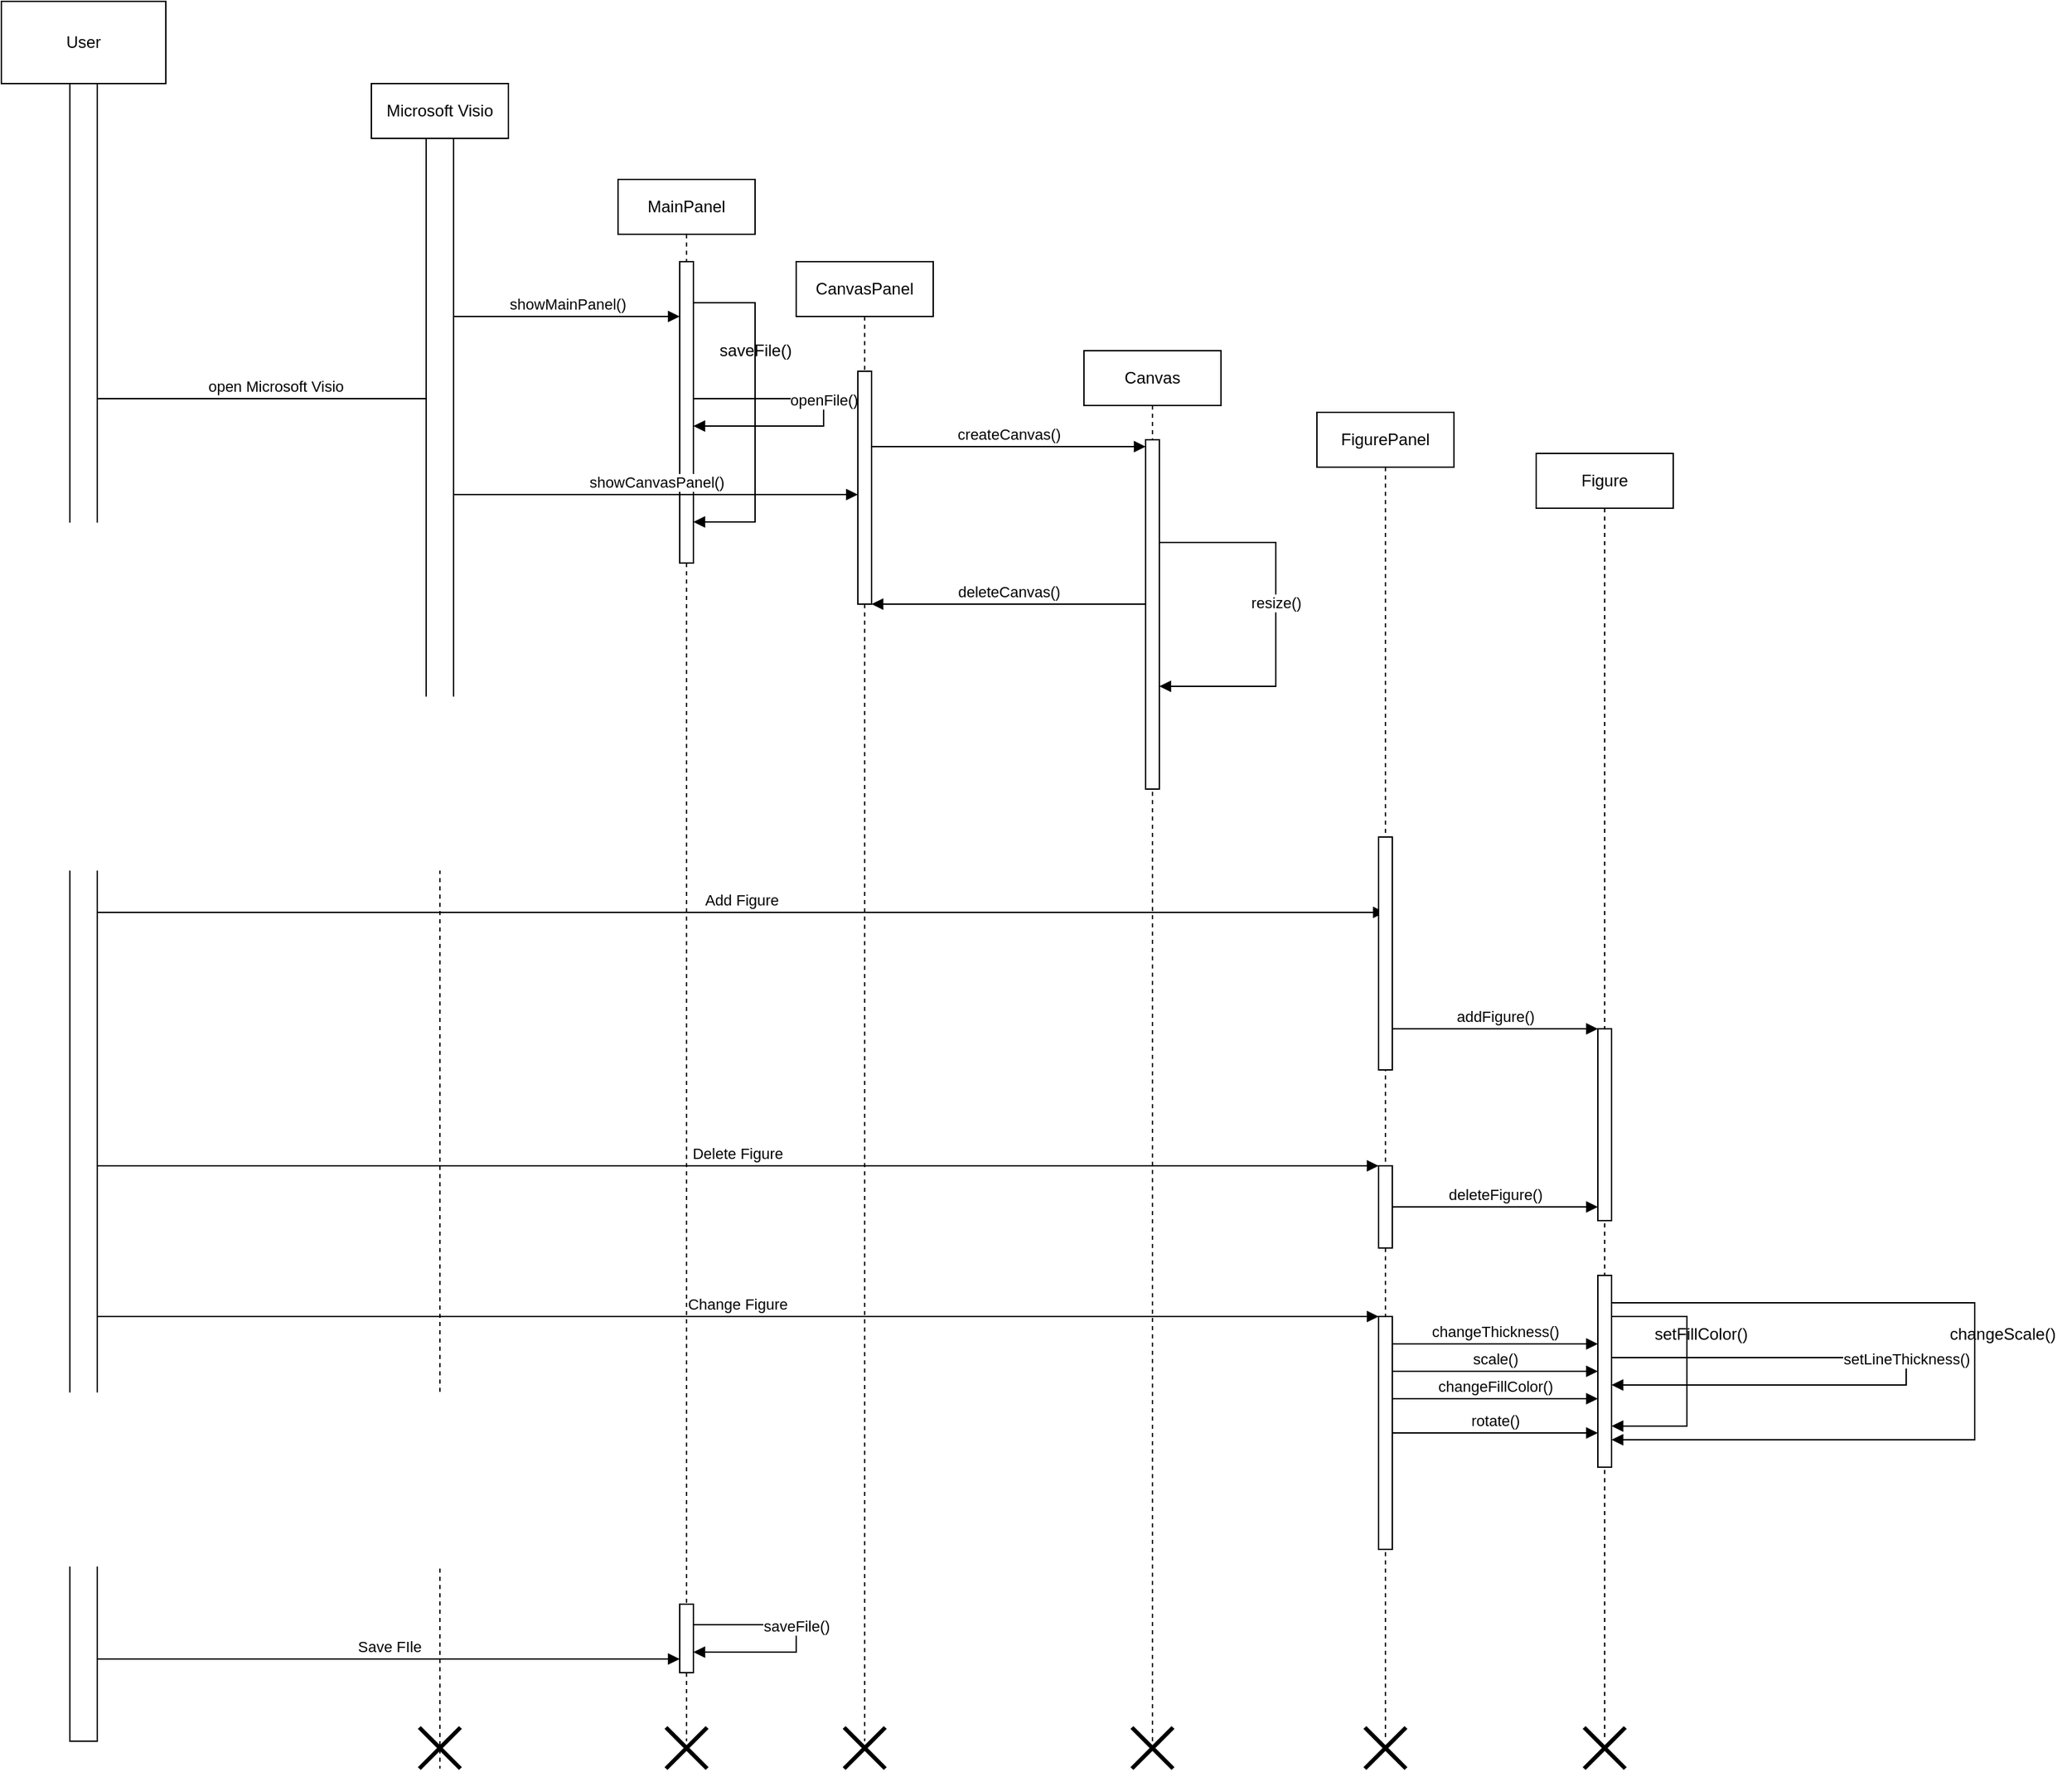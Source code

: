 <mxfile version="22.0.2" type="device">
  <diagram name="Page-1" id="13e1069c-82ec-6db2-03f1-153e76fe0fe0">
    <mxGraphModel dx="2765" dy="1533" grid="1" gridSize="10" guides="1" tooltips="1" connect="1" arrows="1" fold="1" page="1" pageScale="1" pageWidth="1100" pageHeight="850" background="none" math="0" shadow="0">
      <root>
        <mxCell id="0" />
        <mxCell id="1" parent="0" />
        <mxCell id="jirRao2P084-9lLm73-w-5" value="" style="html=1;points=[[0,0,0,0,5],[0,1,0,0,-5],[1,0,0,0,5],[1,1,0,0,-5]];perimeter=orthogonalPerimeter;outlineConnect=0;targetShapes=umlLifeline;portConstraint=eastwest;newEdgeStyle={&quot;curved&quot;:0,&quot;rounded&quot;:0};" vertex="1" parent="1">
          <mxGeometry x="130" y="230" width="20" height="1210" as="geometry" />
        </mxCell>
        <mxCell id="jirRao2P084-9lLm73-w-9" value="" style="endArrow=none;dashed=1;html=1;rounded=0;" edge="1" parent="1" source="jirRao2P084-9lLm73-w-5" target="jirRao2P084-9lLm73-w-67">
          <mxGeometry width="50" height="50" relative="1" as="geometry">
            <mxPoint x="130" y="190" as="sourcePoint" />
            <mxPoint x="140" y="70" as="targetPoint" />
          </mxGeometry>
        </mxCell>
        <mxCell id="jirRao2P084-9lLm73-w-19" value="open Microsoft Visio" style="html=1;verticalAlign=bottom;endArrow=block;curved=0;rounded=0;" edge="1" parent="1" source="jirRao2P084-9lLm73-w-5">
          <mxGeometry width="80" relative="1" as="geometry">
            <mxPoint x="170" y="460" as="sourcePoint" />
            <mxPoint x="410" y="460" as="targetPoint" />
          </mxGeometry>
        </mxCell>
        <mxCell id="jirRao2P084-9lLm73-w-24" value="showMainPanel()" style="html=1;verticalAlign=bottom;endArrow=block;curved=0;rounded=0;" edge="1" parent="1" target="jirRao2P084-9lLm73-w-37">
          <mxGeometry width="80" relative="1" as="geometry">
            <mxPoint x="410" y="400" as="sourcePoint" />
            <mxPoint x="530" y="400" as="targetPoint" />
          </mxGeometry>
        </mxCell>
        <mxCell id="jirRao2P084-9lLm73-w-26" value="Microsoft Visio" style="shape=umlLifeline;perimeter=lifelinePerimeter;whiteSpace=wrap;html=1;container=0;dropTarget=0;collapsible=0;recursiveResize=0;outlineConnect=0;portConstraint=eastwest;newEdgeStyle={&quot;edgeStyle&quot;:&quot;elbowEdgeStyle&quot;,&quot;elbow&quot;:&quot;vertical&quot;,&quot;curved&quot;:0,&quot;rounded&quot;:0};" vertex="1" parent="1">
          <mxGeometry x="350" y="230" width="100" height="1230" as="geometry" />
        </mxCell>
        <mxCell id="jirRao2P084-9lLm73-w-10" value="" style="html=1;points=[[0,0,0,0,5],[0,1,0,0,-5],[1,0,0,0,5],[1,1,0,0,-5]];perimeter=orthogonalPerimeter;outlineConnect=0;targetShapes=umlLifeline;portConstraint=eastwest;newEdgeStyle={&quot;curved&quot;:0,&quot;rounded&quot;:0};" vertex="1" parent="jirRao2P084-9lLm73-w-26">
          <mxGeometry x="40" y="40" width="20" height="520" as="geometry" />
        </mxCell>
        <mxCell id="jirRao2P084-9lLm73-w-101" value="" style="shape=umlDestroy;whiteSpace=wrap;html=1;strokeWidth=3;targetShapes=umlLifeline;" vertex="1" parent="jirRao2P084-9lLm73-w-26">
          <mxGeometry x="35" y="1200" width="30" height="30" as="geometry" />
        </mxCell>
        <mxCell id="jirRao2P084-9lLm73-w-27" value="MainPanel" style="shape=umlLifeline;perimeter=lifelinePerimeter;whiteSpace=wrap;html=1;container=0;dropTarget=0;collapsible=0;recursiveResize=0;outlineConnect=0;portConstraint=eastwest;newEdgeStyle={&quot;edgeStyle&quot;:&quot;elbowEdgeStyle&quot;,&quot;elbow&quot;:&quot;vertical&quot;,&quot;curved&quot;:0,&quot;rounded&quot;:0};" vertex="1" parent="1">
          <mxGeometry x="530" y="300" width="100" height="1140" as="geometry" />
        </mxCell>
        <mxCell id="jirRao2P084-9lLm73-w-37" value="" style="html=1;points=[[0,0,0,0,5],[0,1,0,0,-5],[1,0,0,0,5],[1,1,0,0,-5]];perimeter=orthogonalPerimeter;outlineConnect=0;targetShapes=umlLifeline;portConstraint=eastwest;newEdgeStyle={&quot;curved&quot;:0,&quot;rounded&quot;:0};" vertex="1" parent="jirRao2P084-9lLm73-w-27">
          <mxGeometry x="45" y="60" width="10" height="220" as="geometry" />
        </mxCell>
        <mxCell id="jirRao2P084-9lLm73-w-59" value="" style="html=1;verticalAlign=bottom;endArrow=block;curved=0;rounded=0;" edge="1" parent="jirRao2P084-9lLm73-w-27" source="jirRao2P084-9lLm73-w-37" target="jirRao2P084-9lLm73-w-37">
          <mxGeometry width="80" relative="1" as="geometry">
            <mxPoint x="65" y="150" as="sourcePoint" />
            <mxPoint x="230" y="150" as="targetPoint" />
            <Array as="points">
              <mxPoint x="100" y="250" />
            </Array>
          </mxGeometry>
        </mxCell>
        <mxCell id="jirRao2P084-9lLm73-w-60" value="openFile()" style="html=1;verticalAlign=bottom;endArrow=block;curved=0;rounded=0;" edge="1" parent="jirRao2P084-9lLm73-w-27" source="jirRao2P084-9lLm73-w-37" target="jirRao2P084-9lLm73-w-37">
          <mxGeometry width="80" relative="1" as="geometry">
            <mxPoint x="90" y="170" as="sourcePoint" />
            <mxPoint x="90" y="190" as="targetPoint" />
            <Array as="points">
              <mxPoint x="150" y="170" />
            </Array>
          </mxGeometry>
        </mxCell>
        <mxCell id="jirRao2P084-9lLm73-w-93" value="" style="html=1;points=[[0,0,0,0,5],[0,1,0,0,-5],[1,0,0,0,5],[1,1,0,0,-5]];perimeter=orthogonalPerimeter;outlineConnect=0;targetShapes=umlLifeline;portConstraint=eastwest;newEdgeStyle={&quot;curved&quot;:0,&quot;rounded&quot;:0};" vertex="1" parent="jirRao2P084-9lLm73-w-27">
          <mxGeometry x="45" y="1040" width="10" height="50" as="geometry" />
        </mxCell>
        <mxCell id="jirRao2P084-9lLm73-w-94" value="saveFile()" style="html=1;verticalAlign=bottom;endArrow=block;curved=0;rounded=0;" edge="1" parent="jirRao2P084-9lLm73-w-27" source="jirRao2P084-9lLm73-w-93" target="jirRao2P084-9lLm73-w-93">
          <mxGeometry width="80" relative="1" as="geometry">
            <mxPoint x="80" y="1035" as="sourcePoint" />
            <mxPoint x="80" y="1140" as="targetPoint" />
            <Array as="points">
              <mxPoint x="130" y="1060" />
            </Array>
          </mxGeometry>
        </mxCell>
        <mxCell id="jirRao2P084-9lLm73-w-29" value="Canvas" style="shape=umlLifeline;perimeter=lifelinePerimeter;whiteSpace=wrap;html=1;container=0;dropTarget=0;collapsible=0;recursiveResize=0;outlineConnect=0;portConstraint=eastwest;newEdgeStyle={&quot;edgeStyle&quot;:&quot;elbowEdgeStyle&quot;,&quot;elbow&quot;:&quot;vertical&quot;,&quot;curved&quot;:0,&quot;rounded&quot;:0};" vertex="1" parent="1">
          <mxGeometry x="870" y="425" width="100" height="1015" as="geometry" />
        </mxCell>
        <mxCell id="jirRao2P084-9lLm73-w-30" value="" style="shape=umlDestroy;whiteSpace=wrap;html=1;strokeWidth=3;targetShapes=umlLifeline;" vertex="1" parent="jirRao2P084-9lLm73-w-29">
          <mxGeometry x="35" y="1005" width="30" height="30" as="geometry" />
        </mxCell>
        <mxCell id="jirRao2P084-9lLm73-w-39" value="" style="html=1;points=[[0,0,0,0,5],[0,1,0,0,-5],[1,0,0,0,5],[1,1,0,0,-5]];perimeter=orthogonalPerimeter;outlineConnect=0;targetShapes=umlLifeline;portConstraint=eastwest;newEdgeStyle={&quot;curved&quot;:0,&quot;rounded&quot;:0};" vertex="1" parent="jirRao2P084-9lLm73-w-29">
          <mxGeometry x="45" y="65" width="10" height="255" as="geometry" />
        </mxCell>
        <mxCell id="jirRao2P084-9lLm73-w-50" value="resize()" style="html=1;verticalAlign=bottom;endArrow=block;curved=0;rounded=0;" edge="1" parent="jirRao2P084-9lLm73-w-29" source="jirRao2P084-9lLm73-w-39" target="jirRao2P084-9lLm73-w-39">
          <mxGeometry width="80" relative="1" as="geometry">
            <mxPoint x="80" y="115" as="sourcePoint" />
            <mxPoint x="280" y="115" as="targetPoint" />
            <Array as="points">
              <mxPoint x="140" y="245" />
            </Array>
          </mxGeometry>
        </mxCell>
        <mxCell id="jirRao2P084-9lLm73-w-31" value="createCanvas()" style="html=1;verticalAlign=bottom;endArrow=block;curved=0;rounded=0;entryX=0;entryY=0;entryDx=0;entryDy=5;entryPerimeter=0;" edge="1" parent="1" source="jirRao2P084-9lLm73-w-36" target="jirRao2P084-9lLm73-w-39">
          <mxGeometry width="80" relative="1" as="geometry">
            <mxPoint x="760.0" y="500" as="sourcePoint" />
            <mxPoint x="870" y="500" as="targetPoint" />
          </mxGeometry>
        </mxCell>
        <mxCell id="jirRao2P084-9lLm73-w-33" value="CanvasPanel" style="shape=umlLifeline;perimeter=lifelinePerimeter;whiteSpace=wrap;html=1;container=0;dropTarget=0;collapsible=0;recursiveResize=0;outlineConnect=0;portConstraint=eastwest;newEdgeStyle={&quot;edgeStyle&quot;:&quot;elbowEdgeStyle&quot;,&quot;elbow&quot;:&quot;vertical&quot;,&quot;curved&quot;:0,&quot;rounded&quot;:0};" vertex="1" parent="1">
          <mxGeometry x="660" y="360" width="100" height="1080" as="geometry" />
        </mxCell>
        <mxCell id="jirRao2P084-9lLm73-w-36" value="" style="html=1;points=[[0,0,0,0,5],[0,1,0,0,-5],[1,0,0,0,5],[1,1,0,0,-5]];perimeter=orthogonalPerimeter;outlineConnect=0;targetShapes=umlLifeline;portConstraint=eastwest;newEdgeStyle={&quot;curved&quot;:0,&quot;rounded&quot;:0};" vertex="1" parent="jirRao2P084-9lLm73-w-33">
          <mxGeometry x="45" y="80" width="10" height="170" as="geometry" />
        </mxCell>
        <mxCell id="jirRao2P084-9lLm73-w-35" value="showCanvasPanel()" style="html=1;verticalAlign=bottom;endArrow=block;curved=0;rounded=0;" edge="1" parent="1" source="jirRao2P084-9lLm73-w-10" target="jirRao2P084-9lLm73-w-36">
          <mxGeometry width="80" relative="1" as="geometry">
            <mxPoint x="400" y="470" as="sourcePoint" />
            <mxPoint x="679.5" y="470" as="targetPoint" />
          </mxGeometry>
        </mxCell>
        <mxCell id="jirRao2P084-9lLm73-w-40" value="deleteCanvas()" style="html=1;verticalAlign=bottom;endArrow=block;curved=0;rounded=0;" edge="1" parent="1" source="jirRao2P084-9lLm73-w-39" target="jirRao2P084-9lLm73-w-36">
          <mxGeometry width="80" relative="1" as="geometry">
            <mxPoint x="920" y="560" as="sourcePoint" />
            <mxPoint x="720" y="560" as="targetPoint" />
          </mxGeometry>
        </mxCell>
        <mxCell id="jirRao2P084-9lLm73-w-41" value="addFigure()" style="html=1;verticalAlign=bottom;endArrow=block;curved=0;rounded=0;" edge="1" parent="1" source="jirRao2P084-9lLm73-w-72" target="jirRao2P084-9lLm73-w-44">
          <mxGeometry width="80" relative="1" as="geometry">
            <mxPoint x="925" y="850" as="sourcePoint" />
            <mxPoint x="1120" y="860" as="targetPoint" />
            <mxPoint as="offset" />
          </mxGeometry>
        </mxCell>
        <mxCell id="jirRao2P084-9lLm73-w-42" value="Figure" style="shape=umlLifeline;perimeter=lifelinePerimeter;whiteSpace=wrap;html=1;container=0;dropTarget=0;collapsible=0;recursiveResize=0;outlineConnect=0;portConstraint=eastwest;newEdgeStyle={&quot;edgeStyle&quot;:&quot;elbowEdgeStyle&quot;,&quot;elbow&quot;:&quot;vertical&quot;,&quot;curved&quot;:0,&quot;rounded&quot;:0};" vertex="1" parent="1">
          <mxGeometry x="1200" y="500" width="100" height="940" as="geometry" />
        </mxCell>
        <mxCell id="jirRao2P084-9lLm73-w-43" value="" style="shape=umlDestroy;whiteSpace=wrap;html=1;strokeWidth=3;targetShapes=umlLifeline;" vertex="1" parent="jirRao2P084-9lLm73-w-42">
          <mxGeometry x="35" y="930" width="30" height="30" as="geometry" />
        </mxCell>
        <mxCell id="jirRao2P084-9lLm73-w-44" value="" style="html=1;points=[[0,0,0,0,5],[0,1,0,0,-5],[1,0,0,0,5],[1,1,0,0,-5]];perimeter=orthogonalPerimeter;outlineConnect=0;targetShapes=umlLifeline;portConstraint=eastwest;newEdgeStyle={&quot;curved&quot;:0,&quot;rounded&quot;:0};" vertex="1" parent="jirRao2P084-9lLm73-w-42">
          <mxGeometry x="45" y="420" width="10" height="140" as="geometry" />
        </mxCell>
        <mxCell id="jirRao2P084-9lLm73-w-83" value="" style="html=1;points=[[0,0,0,0,5],[0,1,0,0,-5],[1,0,0,0,5],[1,1,0,0,-5]];perimeter=orthogonalPerimeter;outlineConnect=0;targetShapes=umlLifeline;portConstraint=eastwest;newEdgeStyle={&quot;curved&quot;:0,&quot;rounded&quot;:0};" vertex="1" parent="jirRao2P084-9lLm73-w-42">
          <mxGeometry x="45" y="600" width="10" height="140" as="geometry" />
        </mxCell>
        <mxCell id="jirRao2P084-9lLm73-w-87" value="setLineThickness()" style="html=1;verticalAlign=bottom;endArrow=block;curved=0;rounded=0;" edge="1" parent="jirRao2P084-9lLm73-w-42" source="jirRao2P084-9lLm73-w-83" target="jirRao2P084-9lLm73-w-83">
          <mxGeometry x="-0.001" width="80" relative="1" as="geometry">
            <mxPoint x="130" y="630" as="sourcePoint" />
            <mxPoint x="280" y="630" as="targetPoint" />
            <mxPoint as="offset" />
            <Array as="points">
              <mxPoint x="270" y="670" />
            </Array>
          </mxGeometry>
        </mxCell>
        <mxCell id="jirRao2P084-9lLm73-w-88" value="" style="html=1;verticalAlign=bottom;endArrow=block;curved=0;rounded=0;" edge="1" parent="jirRao2P084-9lLm73-w-42" source="jirRao2P084-9lLm73-w-83" target="jirRao2P084-9lLm73-w-83">
          <mxGeometry x="0.077" y="10" width="80" relative="1" as="geometry">
            <mxPoint x="100" y="710" as="sourcePoint" />
            <mxPoint x="100" y="730" as="targetPoint" />
            <mxPoint as="offset" />
            <Array as="points">
              <mxPoint x="110" y="710" />
            </Array>
          </mxGeometry>
        </mxCell>
        <mxCell id="jirRao2P084-9lLm73-w-99" value="" style="html=1;verticalAlign=bottom;endArrow=block;curved=0;rounded=0;" edge="1" parent="jirRao2P084-9lLm73-w-42" source="jirRao2P084-9lLm73-w-83" target="jirRao2P084-9lLm73-w-83">
          <mxGeometry x="0.077" y="10" width="80" relative="1" as="geometry">
            <mxPoint x="320" y="620" as="sourcePoint" />
            <mxPoint x="320" y="700" as="targetPoint" />
            <mxPoint as="offset" />
            <Array as="points">
              <mxPoint x="320" y="620" />
            </Array>
          </mxGeometry>
        </mxCell>
        <mxCell id="jirRao2P084-9lLm73-w-64" value="saveFile()" style="text;html=1;align=center;verticalAlign=middle;resizable=0;points=[];autosize=1;strokeColor=none;fillColor=none;" vertex="1" parent="1">
          <mxGeometry x="590" y="410" width="80" height="30" as="geometry" />
        </mxCell>
        <mxCell id="jirRao2P084-9lLm73-w-66" value="Add Figure" style="html=1;verticalAlign=bottom;endArrow=block;curved=0;rounded=0;" edge="1" parent="1" source="jirRao2P084-9lLm73-w-5" target="jirRao2P084-9lLm73-w-70">
          <mxGeometry x="-0.001" width="80" relative="1" as="geometry">
            <mxPoint x="540" y="829.71" as="sourcePoint" />
            <mxPoint x="915" y="865" as="targetPoint" />
            <mxPoint as="offset" />
          </mxGeometry>
        </mxCell>
        <mxCell id="jirRao2P084-9lLm73-w-67" value="User" style="rounded=0;whiteSpace=wrap;html=1;" vertex="1" parent="1">
          <mxGeometry x="80" y="170" width="120" height="60" as="geometry" />
        </mxCell>
        <mxCell id="jirRao2P084-9lLm73-w-69" value="Delete Figure" style="html=1;verticalAlign=bottom;endArrow=block;curved=0;rounded=0;" edge="1" parent="1" source="jirRao2P084-9lLm73-w-5" target="jirRao2P084-9lLm73-w-75">
          <mxGeometry x="-0.001" width="80" relative="1" as="geometry">
            <mxPoint x="150" y="1050" as="sourcePoint" />
            <mxPoint x="1085" y="1050" as="targetPoint" />
            <mxPoint as="offset" />
          </mxGeometry>
        </mxCell>
        <mxCell id="jirRao2P084-9lLm73-w-70" value="FigurePanel" style="shape=umlLifeline;perimeter=lifelinePerimeter;whiteSpace=wrap;html=1;container=0;dropTarget=0;collapsible=0;recursiveResize=0;outlineConnect=0;portConstraint=eastwest;newEdgeStyle={&quot;edgeStyle&quot;:&quot;elbowEdgeStyle&quot;,&quot;elbow&quot;:&quot;vertical&quot;,&quot;curved&quot;:0,&quot;rounded&quot;:0};" vertex="1" parent="1">
          <mxGeometry x="1040" y="470" width="100" height="970" as="geometry" />
        </mxCell>
        <mxCell id="jirRao2P084-9lLm73-w-72" value="" style="html=1;points=[[0,0,0,0,5],[0,1,0,0,-5],[1,0,0,0,5],[1,1,0,0,-5]];perimeter=orthogonalPerimeter;outlineConnect=0;targetShapes=umlLifeline;portConstraint=eastwest;newEdgeStyle={&quot;curved&quot;:0,&quot;rounded&quot;:0};" vertex="1" parent="jirRao2P084-9lLm73-w-70">
          <mxGeometry x="45" y="310" width="10" height="170" as="geometry" />
        </mxCell>
        <mxCell id="jirRao2P084-9lLm73-w-75" value="" style="html=1;points=[[0,0,0,0,5],[0,1,0,0,-5],[1,0,0,0,5],[1,1,0,0,-5]];perimeter=orthogonalPerimeter;outlineConnect=0;targetShapes=umlLifeline;portConstraint=eastwest;newEdgeStyle={&quot;curved&quot;:0,&quot;rounded&quot;:0};" vertex="1" parent="jirRao2P084-9lLm73-w-70">
          <mxGeometry x="45" y="550" width="10" height="60" as="geometry" />
        </mxCell>
        <mxCell id="jirRao2P084-9lLm73-w-78" value="" style="html=1;points=[[0,0,0,0,5],[0,1,0,0,-5],[1,0,0,0,5],[1,1,0,0,-5]];perimeter=orthogonalPerimeter;outlineConnect=0;targetShapes=umlLifeline;portConstraint=eastwest;newEdgeStyle={&quot;curved&quot;:0,&quot;rounded&quot;:0};" vertex="1" parent="jirRao2P084-9lLm73-w-70">
          <mxGeometry x="45" y="660" width="10" height="170" as="geometry" />
        </mxCell>
        <mxCell id="jirRao2P084-9lLm73-w-76" value="deleteFigure()" style="html=1;verticalAlign=bottom;endArrow=block;curved=0;rounded=0;" edge="1" parent="1" source="jirRao2P084-9lLm73-w-75" target="jirRao2P084-9lLm73-w-44">
          <mxGeometry width="80" relative="1" as="geometry">
            <mxPoint x="1140" y="1060" as="sourcePoint" />
            <mxPoint x="1290" y="1060" as="targetPoint" />
            <mxPoint as="offset" />
          </mxGeometry>
        </mxCell>
        <mxCell id="jirRao2P084-9lLm73-w-77" value="Change Figure" style="html=1;verticalAlign=bottom;endArrow=block;curved=0;rounded=0;" edge="1" parent="1" source="jirRao2P084-9lLm73-w-5" target="jirRao2P084-9lLm73-w-78">
          <mxGeometry x="-0.001" width="80" relative="1" as="geometry">
            <mxPoint x="150" y="1150" as="sourcePoint" />
            <mxPoint x="1085" y="1150" as="targetPoint" />
            <mxPoint as="offset" />
          </mxGeometry>
        </mxCell>
        <mxCell id="jirRao2P084-9lLm73-w-79" value="rotate()" style="html=1;verticalAlign=bottom;endArrow=block;curved=0;rounded=0;" edge="1" parent="1" source="jirRao2P084-9lLm73-w-78" target="jirRao2P084-9lLm73-w-83">
          <mxGeometry x="-0.001" width="80" relative="1" as="geometry">
            <mxPoint x="880" y="1250" as="sourcePoint" />
            <mxPoint x="1815" y="1250" as="targetPoint" />
            <mxPoint as="offset" />
          </mxGeometry>
        </mxCell>
        <mxCell id="jirRao2P084-9lLm73-w-84" value="scale()" style="html=1;verticalAlign=bottom;endArrow=block;curved=0;rounded=0;" edge="1" parent="1" source="jirRao2P084-9lLm73-w-78">
          <mxGeometry x="-0.001" width="80" relative="1" as="geometry">
            <mxPoint x="1089.81" y="1170" as="sourcePoint" />
            <mxPoint x="1245" y="1170" as="targetPoint" />
            <mxPoint as="offset" />
          </mxGeometry>
        </mxCell>
        <mxCell id="jirRao2P084-9lLm73-w-86" value="changeThickness()" style="html=1;verticalAlign=bottom;endArrow=block;curved=0;rounded=0;" edge="1" parent="1">
          <mxGeometry x="-0.001" width="80" relative="1" as="geometry">
            <mxPoint x="1095" y="1150" as="sourcePoint" />
            <mxPoint x="1245" y="1150" as="targetPoint" />
            <mxPoint as="offset" />
          </mxGeometry>
        </mxCell>
        <mxCell id="jirRao2P084-9lLm73-w-89" value="setFillColor()" style="text;html=1;align=center;verticalAlign=middle;resizable=0;points=[];autosize=1;strokeColor=none;fillColor=none;" vertex="1" parent="1">
          <mxGeometry x="1275" y="1128" width="90" height="30" as="geometry" />
        </mxCell>
        <mxCell id="jirRao2P084-9lLm73-w-90" value="changeFillColor()" style="html=1;verticalAlign=bottom;endArrow=block;curved=0;rounded=0;" edge="1" parent="1">
          <mxGeometry x="-0.001" width="80" relative="1" as="geometry">
            <mxPoint x="1095" y="1190" as="sourcePoint" />
            <mxPoint x="1245" y="1190" as="targetPoint" />
            <mxPoint as="offset" />
          </mxGeometry>
        </mxCell>
        <mxCell id="jirRao2P084-9lLm73-w-91" value="Save FIle" style="html=1;verticalAlign=bottom;endArrow=block;curved=0;rounded=0;" edge="1" parent="1" target="jirRao2P084-9lLm73-w-93">
          <mxGeometry x="-0.001" width="80" relative="1" as="geometry">
            <mxPoint x="150" y="1380" as="sourcePoint" />
            <mxPoint x="1085" y="1380" as="targetPoint" />
            <mxPoint as="offset" />
          </mxGeometry>
        </mxCell>
        <mxCell id="jirRao2P084-9lLm73-w-28" value="" style="shape=umlDestroy;whiteSpace=wrap;html=1;strokeWidth=3;targetShapes=umlLifeline;" vertex="1" parent="1">
          <mxGeometry x="565" y="1430" width="30" height="30" as="geometry" />
        </mxCell>
        <mxCell id="jirRao2P084-9lLm73-w-34" value="" style="shape=umlDestroy;whiteSpace=wrap;html=1;strokeWidth=3;targetShapes=umlLifeline;" vertex="1" parent="1">
          <mxGeometry x="695" y="1430" width="30" height="30" as="geometry" />
        </mxCell>
        <mxCell id="jirRao2P084-9lLm73-w-71" value="" style="shape=umlDestroy;whiteSpace=wrap;html=1;strokeWidth=3;targetShapes=umlLifeline;" vertex="1" parent="1">
          <mxGeometry x="1075" y="1430" width="30" height="30" as="geometry" />
        </mxCell>
        <mxCell id="jirRao2P084-9lLm73-w-100" value="changeScale()" style="text;html=1;align=center;verticalAlign=middle;resizable=0;points=[];autosize=1;strokeColor=none;fillColor=none;" vertex="1" parent="1">
          <mxGeometry x="1490" y="1128" width="100" height="30" as="geometry" />
        </mxCell>
      </root>
    </mxGraphModel>
  </diagram>
</mxfile>
